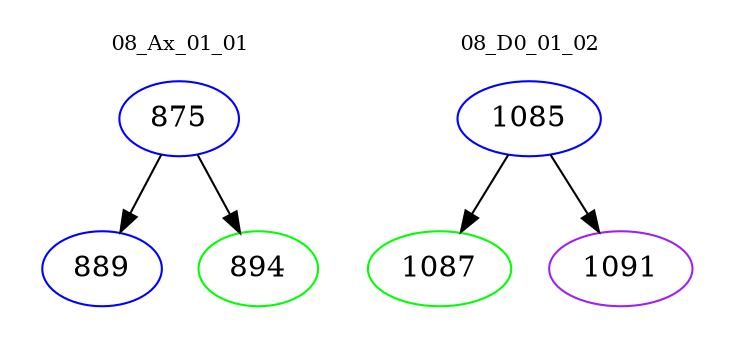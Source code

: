digraph{
subgraph cluster_0 {
color = white
label = "08_Ax_01_01";
fontsize=10;
T0_875 [label="875", color="blue"]
T0_875 -> T0_889 [color="black"]
T0_889 [label="889", color="blue"]
T0_875 -> T0_894 [color="black"]
T0_894 [label="894", color="green"]
}
subgraph cluster_1 {
color = white
label = "08_D0_01_02";
fontsize=10;
T1_1085 [label="1085", color="blue"]
T1_1085 -> T1_1087 [color="black"]
T1_1087 [label="1087", color="green"]
T1_1085 -> T1_1091 [color="black"]
T1_1091 [label="1091", color="purple"]
}
}
